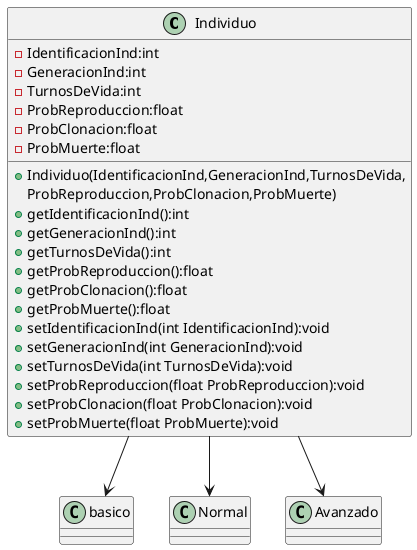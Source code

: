 @startuml
'https://plantuml.com/sequence-diagram
Individuo --> basico
Individuo --> Normal
Individuo --> Avanzado
class Individuo {
    -IdentificacionInd:int
    -GeneracionInd:int
    -TurnosDeVida:int
    -ProbReproduccion:float
    -ProbClonacion:float
    -ProbMuerte:float
    +Individuo(IdentificacionInd,GeneracionInd,TurnosDeVida,
      ProbReproduccion,ProbClonacion,ProbMuerte)
    +getIdentificacionInd():int
    +getGeneracionInd():int
    +getTurnosDeVida():int
    +getProbReproduccion():float
    +getProbClonacion():float
    +getProbMuerte():float
    +setIdentificacionInd(int IdentificacionInd):void
    +setGeneracionInd(int GeneracionInd):void
    +setTurnosDeVida(int TurnosDeVida):void
    +setProbReproduccion(float ProbReproduccion):void
    +setProbClonacion(float ProbClonacion):void
    +setProbMuerte(float ProbMuerte):void
}
class basico
class Normal
class Avanzado
@enduml